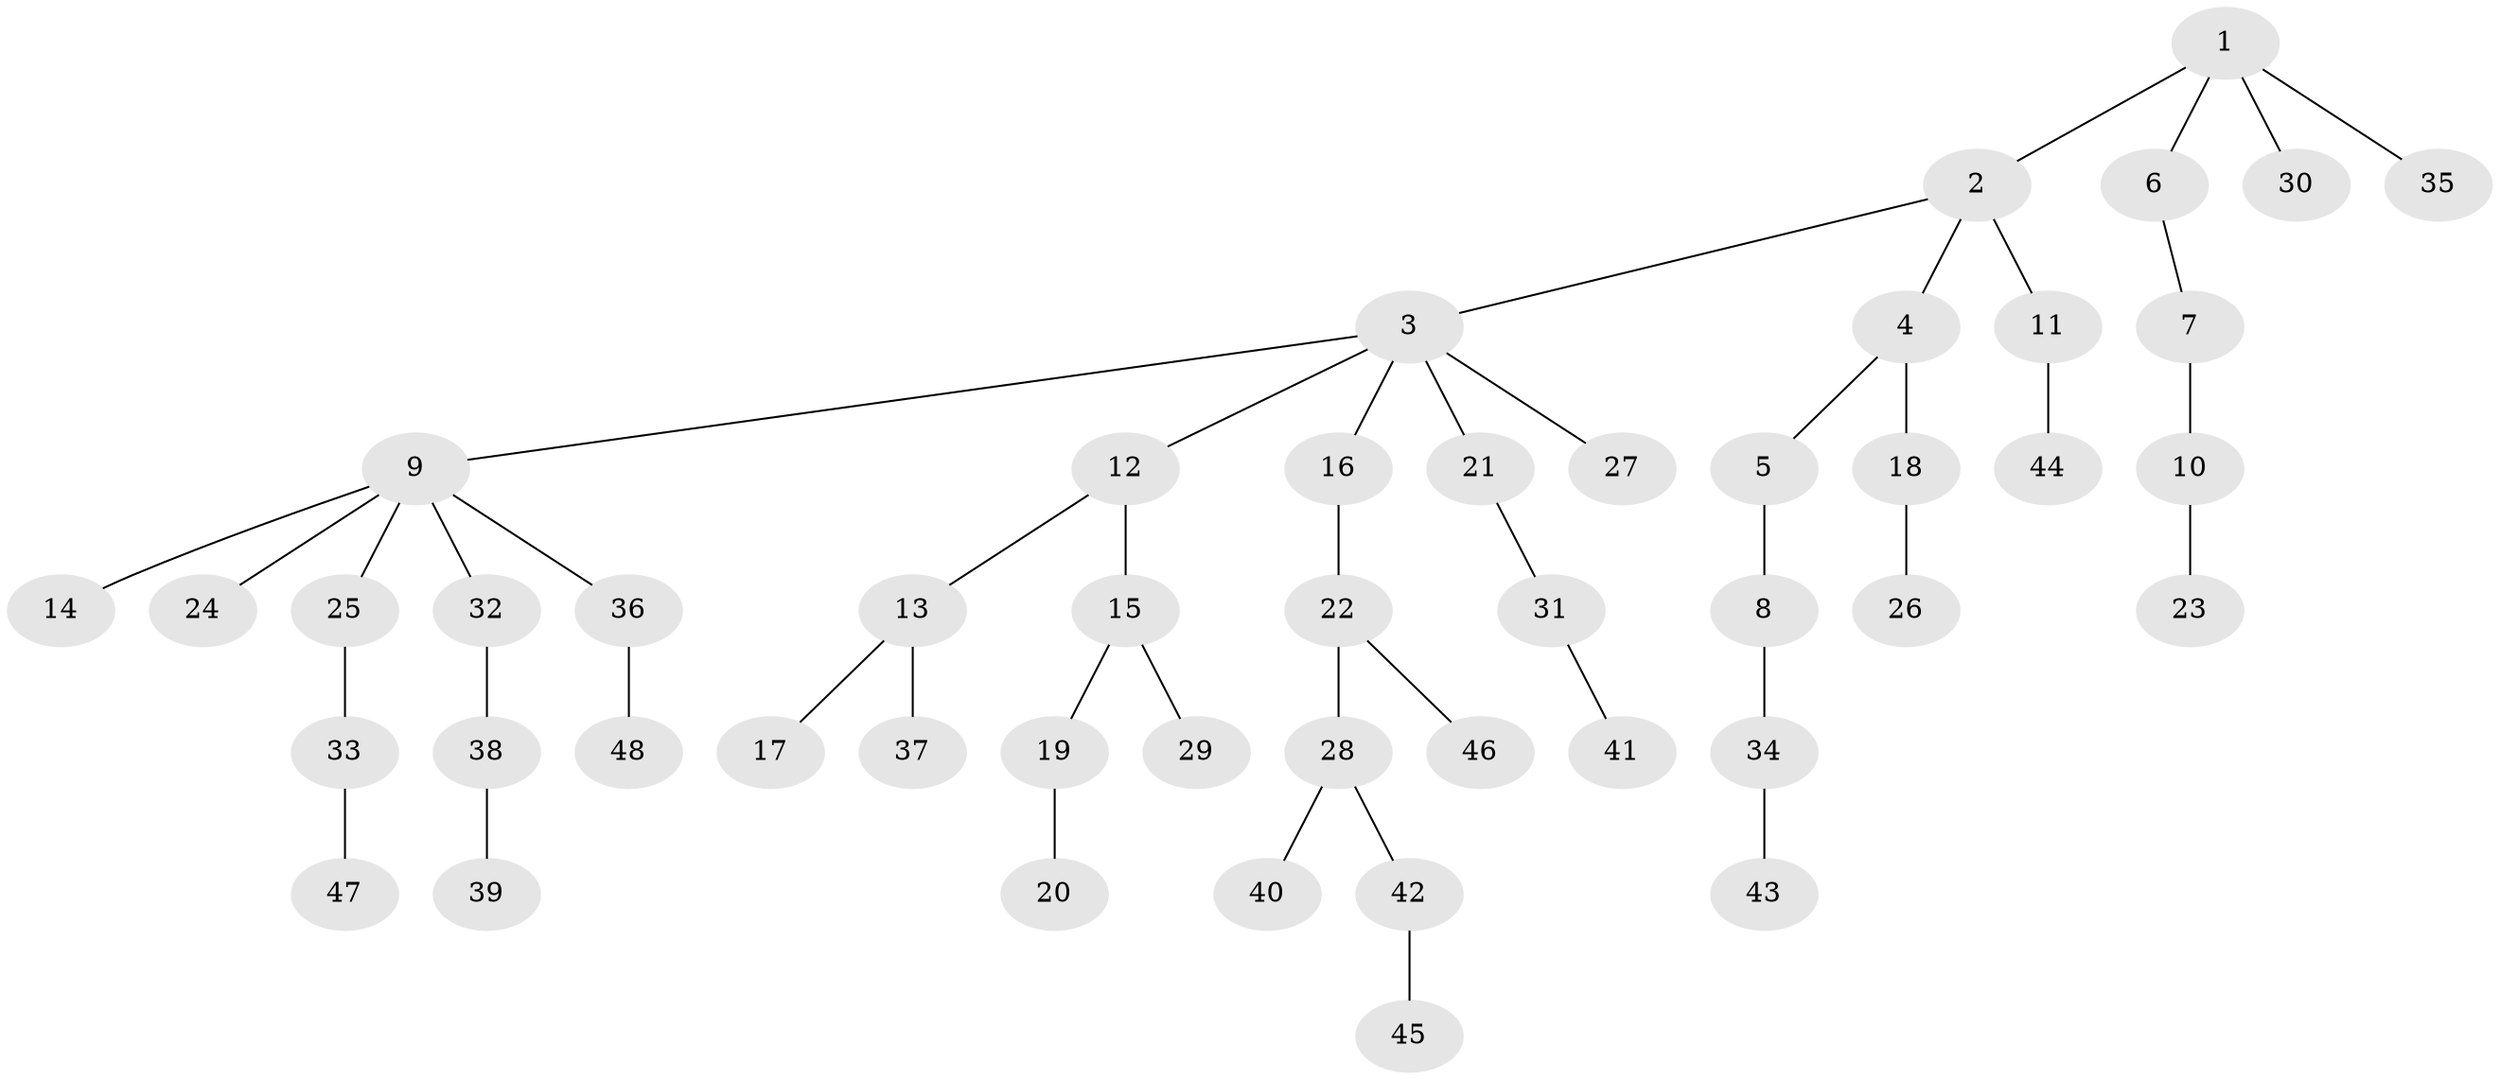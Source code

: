 // original degree distribution, {4: 0.07368421052631578, 5: 0.031578947368421054, 6: 0.010526315789473684, 3: 0.15789473684210525, 2: 0.2631578947368421, 1: 0.4631578947368421}
// Generated by graph-tools (version 1.1) at 2025/51/03/04/25 22:51:37]
// undirected, 48 vertices, 47 edges
graph export_dot {
  node [color=gray90,style=filled];
  1;
  2;
  3;
  4;
  5;
  6;
  7;
  8;
  9;
  10;
  11;
  12;
  13;
  14;
  15;
  16;
  17;
  18;
  19;
  20;
  21;
  22;
  23;
  24;
  25;
  26;
  27;
  28;
  29;
  30;
  31;
  32;
  33;
  34;
  35;
  36;
  37;
  38;
  39;
  40;
  41;
  42;
  43;
  44;
  45;
  46;
  47;
  48;
  1 -- 2 [weight=1.0];
  1 -- 6 [weight=1.0];
  1 -- 30 [weight=1.0];
  1 -- 35 [weight=1.0];
  2 -- 3 [weight=1.0];
  2 -- 4 [weight=1.0];
  2 -- 11 [weight=1.0];
  3 -- 9 [weight=1.0];
  3 -- 12 [weight=1.0];
  3 -- 16 [weight=1.0];
  3 -- 21 [weight=1.0];
  3 -- 27 [weight=1.0];
  4 -- 5 [weight=1.0];
  4 -- 18 [weight=1.0];
  5 -- 8 [weight=1.0];
  6 -- 7 [weight=1.0];
  7 -- 10 [weight=1.0];
  8 -- 34 [weight=1.0];
  9 -- 14 [weight=1.0];
  9 -- 24 [weight=1.0];
  9 -- 25 [weight=1.0];
  9 -- 32 [weight=1.0];
  9 -- 36 [weight=1.0];
  10 -- 23 [weight=1.0];
  11 -- 44 [weight=1.0];
  12 -- 13 [weight=1.0];
  12 -- 15 [weight=1.0];
  13 -- 17 [weight=1.0];
  13 -- 37 [weight=1.0];
  15 -- 19 [weight=1.0];
  15 -- 29 [weight=1.0];
  16 -- 22 [weight=1.0];
  18 -- 26 [weight=2.0];
  19 -- 20 [weight=1.0];
  21 -- 31 [weight=1.0];
  22 -- 28 [weight=1.0];
  22 -- 46 [weight=1.0];
  25 -- 33 [weight=1.0];
  28 -- 40 [weight=1.0];
  28 -- 42 [weight=1.0];
  31 -- 41 [weight=1.0];
  32 -- 38 [weight=1.0];
  33 -- 47 [weight=1.0];
  34 -- 43 [weight=1.0];
  36 -- 48 [weight=1.0];
  38 -- 39 [weight=1.0];
  42 -- 45 [weight=1.0];
}
